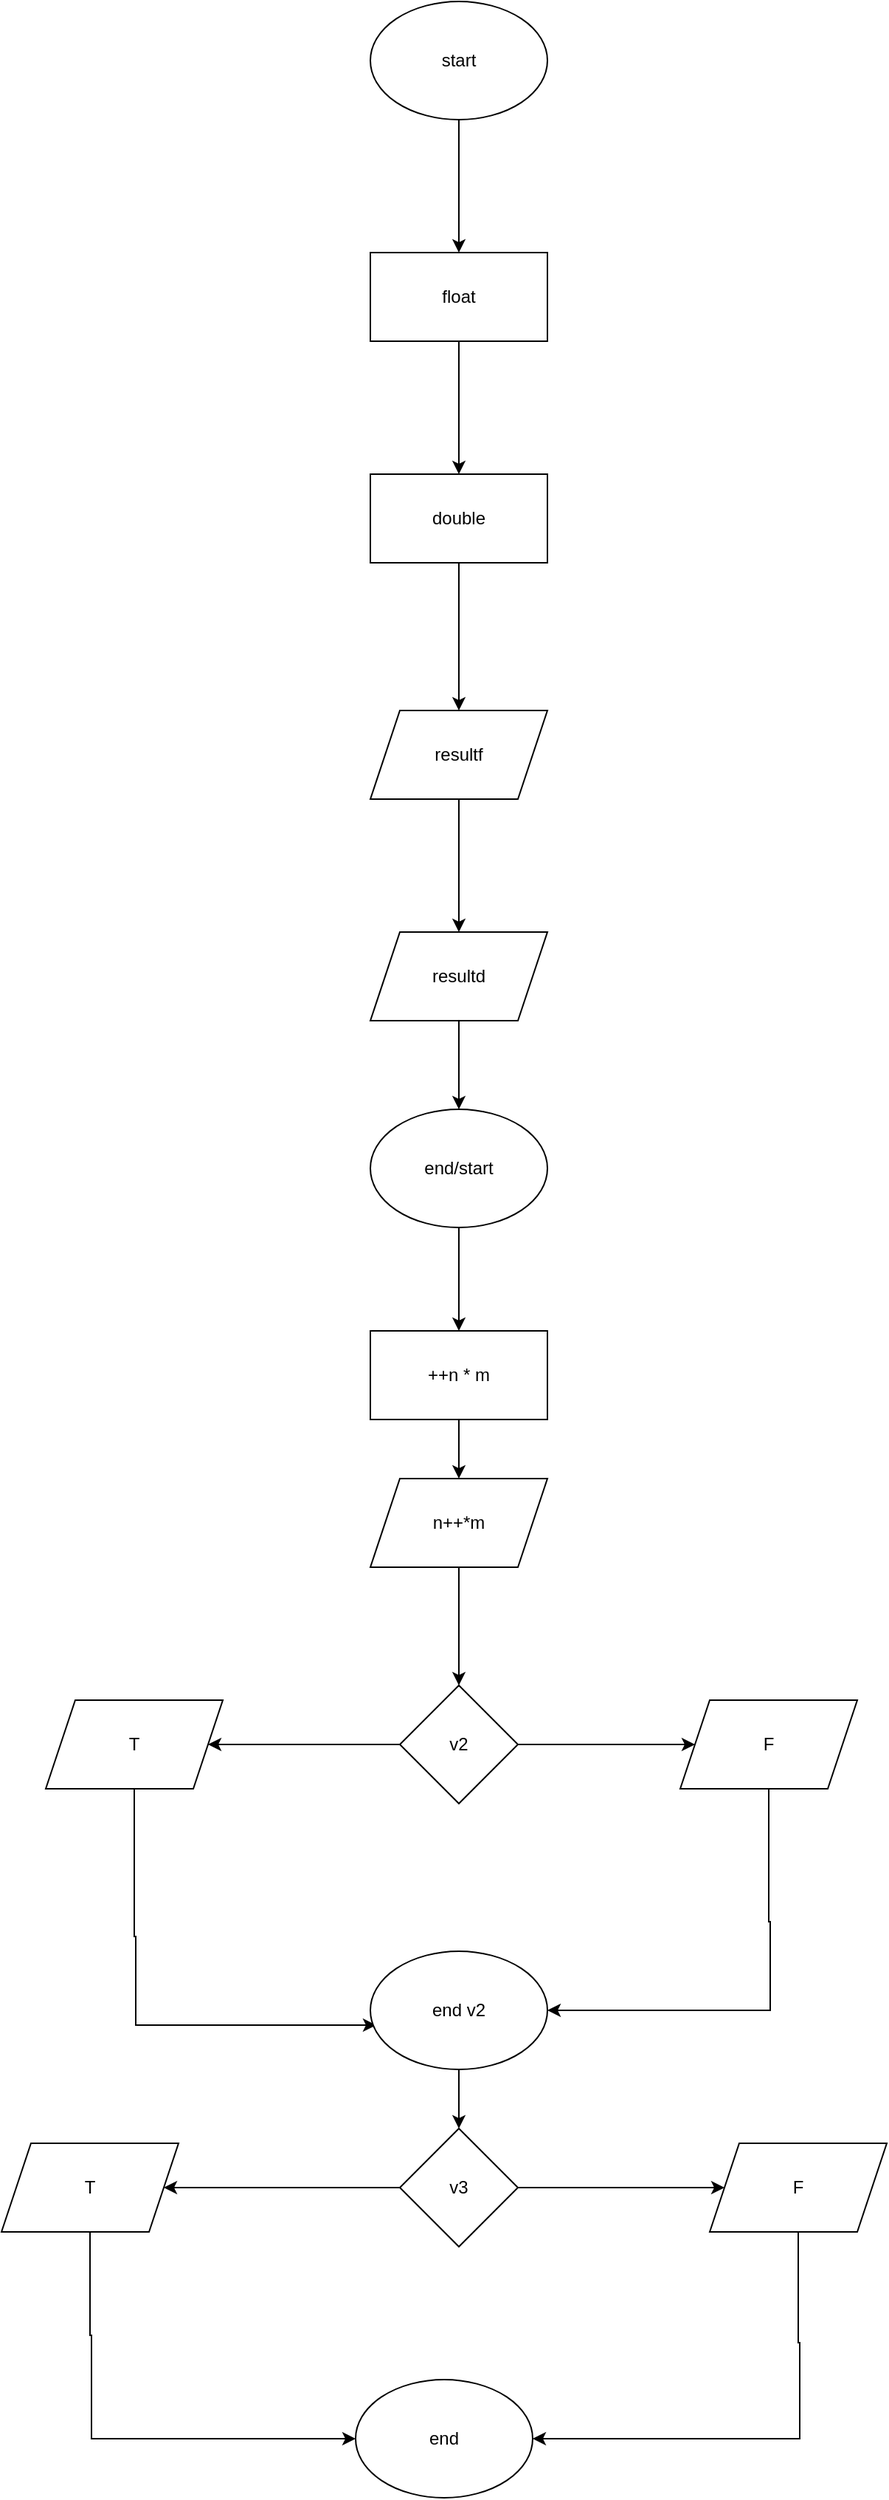 <mxfile version="24.8.2">
  <diagram name="Сторінка-1" id="jFnP3gv1DiqWdJbMFIXM">
    <mxGraphModel dx="1432" dy="820" grid="1" gridSize="10" guides="1" tooltips="1" connect="1" arrows="1" fold="1" page="1" pageScale="1" pageWidth="827" pageHeight="1169" math="0" shadow="0">
      <root>
        <mxCell id="0" />
        <mxCell id="1" parent="0" />
        <mxCell id="fhg48WdAxyvcZcfhToqm-2" style="edgeStyle=orthogonalEdgeStyle;rounded=0;orthogonalLoop=1;jettySize=auto;html=1;" edge="1" parent="1" source="fhg48WdAxyvcZcfhToqm-1" target="fhg48WdAxyvcZcfhToqm-3">
          <mxGeometry relative="1" as="geometry">
            <mxPoint x="370" y="250" as="targetPoint" />
          </mxGeometry>
        </mxCell>
        <mxCell id="fhg48WdAxyvcZcfhToqm-1" value="start" style="ellipse;whiteSpace=wrap;html=1;" vertex="1" parent="1">
          <mxGeometry x="310" y="50" width="120" height="80" as="geometry" />
        </mxCell>
        <mxCell id="fhg48WdAxyvcZcfhToqm-4" style="edgeStyle=orthogonalEdgeStyle;rounded=0;orthogonalLoop=1;jettySize=auto;html=1;" edge="1" parent="1" source="fhg48WdAxyvcZcfhToqm-3" target="fhg48WdAxyvcZcfhToqm-5">
          <mxGeometry relative="1" as="geometry">
            <mxPoint x="370" y="400" as="targetPoint" />
          </mxGeometry>
        </mxCell>
        <mxCell id="fhg48WdAxyvcZcfhToqm-3" value="float" style="rounded=0;whiteSpace=wrap;html=1;" vertex="1" parent="1">
          <mxGeometry x="310" y="220" width="120" height="60" as="geometry" />
        </mxCell>
        <mxCell id="fhg48WdAxyvcZcfhToqm-6" style="edgeStyle=orthogonalEdgeStyle;rounded=0;orthogonalLoop=1;jettySize=auto;html=1;" edge="1" parent="1" source="fhg48WdAxyvcZcfhToqm-5" target="fhg48WdAxyvcZcfhToqm-8">
          <mxGeometry relative="1" as="geometry">
            <mxPoint x="370" y="560" as="targetPoint" />
          </mxGeometry>
        </mxCell>
        <mxCell id="fhg48WdAxyvcZcfhToqm-5" value="double" style="rounded=0;whiteSpace=wrap;html=1;" vertex="1" parent="1">
          <mxGeometry x="310" y="370" width="120" height="60" as="geometry" />
        </mxCell>
        <mxCell id="fhg48WdAxyvcZcfhToqm-9" style="edgeStyle=orthogonalEdgeStyle;rounded=0;orthogonalLoop=1;jettySize=auto;html=1;" edge="1" parent="1" source="fhg48WdAxyvcZcfhToqm-8" target="fhg48WdAxyvcZcfhToqm-10">
          <mxGeometry relative="1" as="geometry">
            <mxPoint x="370" y="710" as="targetPoint" />
          </mxGeometry>
        </mxCell>
        <mxCell id="fhg48WdAxyvcZcfhToqm-8" value="resultf" style="shape=parallelogram;perimeter=parallelogramPerimeter;whiteSpace=wrap;html=1;fixedSize=1;" vertex="1" parent="1">
          <mxGeometry x="310" y="530" width="120" height="60" as="geometry" />
        </mxCell>
        <mxCell id="fhg48WdAxyvcZcfhToqm-11" style="edgeStyle=orthogonalEdgeStyle;rounded=0;orthogonalLoop=1;jettySize=auto;html=1;" edge="1" parent="1" source="fhg48WdAxyvcZcfhToqm-10" target="fhg48WdAxyvcZcfhToqm-12">
          <mxGeometry relative="1" as="geometry">
            <mxPoint x="370" y="840" as="targetPoint" />
          </mxGeometry>
        </mxCell>
        <mxCell id="fhg48WdAxyvcZcfhToqm-10" value="resultd" style="shape=parallelogram;perimeter=parallelogramPerimeter;whiteSpace=wrap;html=1;fixedSize=1;" vertex="1" parent="1">
          <mxGeometry x="310" y="680" width="120" height="60" as="geometry" />
        </mxCell>
        <mxCell id="fhg48WdAxyvcZcfhToqm-13" style="edgeStyle=orthogonalEdgeStyle;rounded=0;orthogonalLoop=1;jettySize=auto;html=1;" edge="1" parent="1" source="fhg48WdAxyvcZcfhToqm-12" target="fhg48WdAxyvcZcfhToqm-15">
          <mxGeometry relative="1" as="geometry">
            <mxPoint x="370" y="980" as="targetPoint" />
          </mxGeometry>
        </mxCell>
        <mxCell id="fhg48WdAxyvcZcfhToqm-12" value="end/start" style="ellipse;whiteSpace=wrap;html=1;" vertex="1" parent="1">
          <mxGeometry x="310" y="800" width="120" height="80" as="geometry" />
        </mxCell>
        <mxCell id="fhg48WdAxyvcZcfhToqm-16" style="edgeStyle=orthogonalEdgeStyle;rounded=0;orthogonalLoop=1;jettySize=auto;html=1;" edge="1" parent="1" source="fhg48WdAxyvcZcfhToqm-15" target="fhg48WdAxyvcZcfhToqm-17">
          <mxGeometry relative="1" as="geometry">
            <mxPoint x="370" y="1080" as="targetPoint" />
          </mxGeometry>
        </mxCell>
        <mxCell id="fhg48WdAxyvcZcfhToqm-15" value="++n * m" style="rounded=0;whiteSpace=wrap;html=1;" vertex="1" parent="1">
          <mxGeometry x="310" y="950" width="120" height="60" as="geometry" />
        </mxCell>
        <mxCell id="fhg48WdAxyvcZcfhToqm-18" style="edgeStyle=orthogonalEdgeStyle;rounded=0;orthogonalLoop=1;jettySize=auto;html=1;" edge="1" parent="1" source="fhg48WdAxyvcZcfhToqm-17" target="fhg48WdAxyvcZcfhToqm-19">
          <mxGeometry relative="1" as="geometry">
            <mxPoint x="370" y="1180" as="targetPoint" />
          </mxGeometry>
        </mxCell>
        <mxCell id="fhg48WdAxyvcZcfhToqm-17" value="n++*m" style="shape=parallelogram;perimeter=parallelogramPerimeter;whiteSpace=wrap;html=1;fixedSize=1;" vertex="1" parent="1">
          <mxGeometry x="310" y="1050" width="120" height="60" as="geometry" />
        </mxCell>
        <mxCell id="fhg48WdAxyvcZcfhToqm-20" style="edgeStyle=orthogonalEdgeStyle;rounded=0;orthogonalLoop=1;jettySize=auto;html=1;" edge="1" parent="1" source="fhg48WdAxyvcZcfhToqm-19" target="fhg48WdAxyvcZcfhToqm-23">
          <mxGeometry relative="1" as="geometry">
            <mxPoint x="150" y="1230" as="targetPoint" />
          </mxGeometry>
        </mxCell>
        <mxCell id="fhg48WdAxyvcZcfhToqm-21" style="edgeStyle=orthogonalEdgeStyle;rounded=0;orthogonalLoop=1;jettySize=auto;html=1;" edge="1" parent="1" source="fhg48WdAxyvcZcfhToqm-19" target="fhg48WdAxyvcZcfhToqm-22">
          <mxGeometry relative="1" as="geometry">
            <mxPoint x="580" y="1230" as="targetPoint" />
          </mxGeometry>
        </mxCell>
        <mxCell id="fhg48WdAxyvcZcfhToqm-19" value="v2" style="rhombus;whiteSpace=wrap;html=1;" vertex="1" parent="1">
          <mxGeometry x="330" y="1190" width="80" height="80" as="geometry" />
        </mxCell>
        <mxCell id="fhg48WdAxyvcZcfhToqm-26" style="edgeStyle=orthogonalEdgeStyle;rounded=0;orthogonalLoop=1;jettySize=auto;html=1;entryX=1;entryY=0.5;entryDx=0;entryDy=0;" edge="1" parent="1" source="fhg48WdAxyvcZcfhToqm-22" target="fhg48WdAxyvcZcfhToqm-24">
          <mxGeometry relative="1" as="geometry">
            <mxPoint x="580" y="1440" as="targetPoint" />
            <Array as="points">
              <mxPoint x="580" y="1350" />
              <mxPoint x="581" y="1350" />
              <mxPoint x="581" y="1410" />
            </Array>
          </mxGeometry>
        </mxCell>
        <mxCell id="fhg48WdAxyvcZcfhToqm-22" value="F" style="shape=parallelogram;perimeter=parallelogramPerimeter;whiteSpace=wrap;html=1;fixedSize=1;" vertex="1" parent="1">
          <mxGeometry x="520" y="1200" width="120" height="60" as="geometry" />
        </mxCell>
        <mxCell id="fhg48WdAxyvcZcfhToqm-25" style="edgeStyle=orthogonalEdgeStyle;rounded=0;orthogonalLoop=1;jettySize=auto;html=1;entryX=0.033;entryY=0.625;entryDx=0;entryDy=0;entryPerimeter=0;" edge="1" parent="1" source="fhg48WdAxyvcZcfhToqm-23" target="fhg48WdAxyvcZcfhToqm-24">
          <mxGeometry relative="1" as="geometry">
            <mxPoint x="300" y="1420" as="targetPoint" />
            <Array as="points">
              <mxPoint x="150" y="1360" />
              <mxPoint x="151" y="1360" />
              <mxPoint x="151" y="1420" />
            </Array>
          </mxGeometry>
        </mxCell>
        <mxCell id="fhg48WdAxyvcZcfhToqm-23" value="T" style="shape=parallelogram;perimeter=parallelogramPerimeter;whiteSpace=wrap;html=1;fixedSize=1;" vertex="1" parent="1">
          <mxGeometry x="90" y="1200" width="120" height="60" as="geometry" />
        </mxCell>
        <mxCell id="fhg48WdAxyvcZcfhToqm-27" style="edgeStyle=orthogonalEdgeStyle;rounded=0;orthogonalLoop=1;jettySize=auto;html=1;" edge="1" parent="1" source="fhg48WdAxyvcZcfhToqm-24" target="fhg48WdAxyvcZcfhToqm-28">
          <mxGeometry relative="1" as="geometry">
            <mxPoint x="370" y="1530" as="targetPoint" />
          </mxGeometry>
        </mxCell>
        <mxCell id="fhg48WdAxyvcZcfhToqm-24" value="end v2" style="ellipse;whiteSpace=wrap;html=1;" vertex="1" parent="1">
          <mxGeometry x="310" y="1370" width="120" height="80" as="geometry" />
        </mxCell>
        <mxCell id="fhg48WdAxyvcZcfhToqm-29" style="edgeStyle=orthogonalEdgeStyle;rounded=0;orthogonalLoop=1;jettySize=auto;html=1;" edge="1" parent="1" source="fhg48WdAxyvcZcfhToqm-28" target="fhg48WdAxyvcZcfhToqm-32">
          <mxGeometry relative="1" as="geometry">
            <mxPoint x="120" y="1530" as="targetPoint" />
          </mxGeometry>
        </mxCell>
        <mxCell id="fhg48WdAxyvcZcfhToqm-30" style="edgeStyle=orthogonalEdgeStyle;rounded=0;orthogonalLoop=1;jettySize=auto;html=1;" edge="1" parent="1" source="fhg48WdAxyvcZcfhToqm-28" target="fhg48WdAxyvcZcfhToqm-31">
          <mxGeometry relative="1" as="geometry">
            <mxPoint x="600" y="1530" as="targetPoint" />
          </mxGeometry>
        </mxCell>
        <mxCell id="fhg48WdAxyvcZcfhToqm-28" value="v3" style="rhombus;whiteSpace=wrap;html=1;" vertex="1" parent="1">
          <mxGeometry x="330" y="1490" width="80" height="80" as="geometry" />
        </mxCell>
        <mxCell id="fhg48WdAxyvcZcfhToqm-36" style="edgeStyle=orthogonalEdgeStyle;rounded=0;orthogonalLoop=1;jettySize=auto;html=1;entryX=1;entryY=0.5;entryDx=0;entryDy=0;" edge="1" parent="1" source="fhg48WdAxyvcZcfhToqm-31" target="fhg48WdAxyvcZcfhToqm-37">
          <mxGeometry relative="1" as="geometry">
            <mxPoint x="600" y="1710" as="targetPoint" />
            <Array as="points">
              <mxPoint x="600" y="1635" />
              <mxPoint x="601" y="1635" />
              <mxPoint x="601" y="1700" />
            </Array>
          </mxGeometry>
        </mxCell>
        <mxCell id="fhg48WdAxyvcZcfhToqm-31" value="F" style="shape=parallelogram;perimeter=parallelogramPerimeter;whiteSpace=wrap;html=1;fixedSize=1;" vertex="1" parent="1">
          <mxGeometry x="540" y="1500" width="120" height="60" as="geometry" />
        </mxCell>
        <mxCell id="fhg48WdAxyvcZcfhToqm-35" style="edgeStyle=orthogonalEdgeStyle;rounded=0;orthogonalLoop=1;jettySize=auto;html=1;entryX=0;entryY=0.5;entryDx=0;entryDy=0;" edge="1" parent="1" source="fhg48WdAxyvcZcfhToqm-32" target="fhg48WdAxyvcZcfhToqm-37">
          <mxGeometry relative="1" as="geometry">
            <mxPoint x="120" y="1700" as="targetPoint" />
            <Array as="points">
              <mxPoint x="120" y="1630" />
              <mxPoint x="121" y="1630" />
              <mxPoint x="121" y="1700" />
            </Array>
          </mxGeometry>
        </mxCell>
        <mxCell id="fhg48WdAxyvcZcfhToqm-32" value="T" style="shape=parallelogram;perimeter=parallelogramPerimeter;whiteSpace=wrap;html=1;fixedSize=1;" vertex="1" parent="1">
          <mxGeometry x="60" y="1500" width="120" height="60" as="geometry" />
        </mxCell>
        <mxCell id="fhg48WdAxyvcZcfhToqm-37" value="end" style="ellipse;whiteSpace=wrap;html=1;" vertex="1" parent="1">
          <mxGeometry x="300" y="1660" width="120" height="80" as="geometry" />
        </mxCell>
      </root>
    </mxGraphModel>
  </diagram>
</mxfile>
